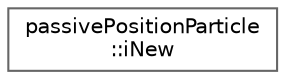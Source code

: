 digraph "Graphical Class Hierarchy"
{
 // LATEX_PDF_SIZE
  bgcolor="transparent";
  edge [fontname=Helvetica,fontsize=10,labelfontname=Helvetica,labelfontsize=10];
  node [fontname=Helvetica,fontsize=10,shape=box,height=0.2,width=0.4];
  rankdir="LR";
  Node0 [id="Node000000",label="passivePositionParticle\l::iNew",height=0.2,width=0.4,color="grey40", fillcolor="white", style="filled",URL="$classFoam_1_1passivePositionParticle_1_1iNew.html",tooltip=" "];
}

